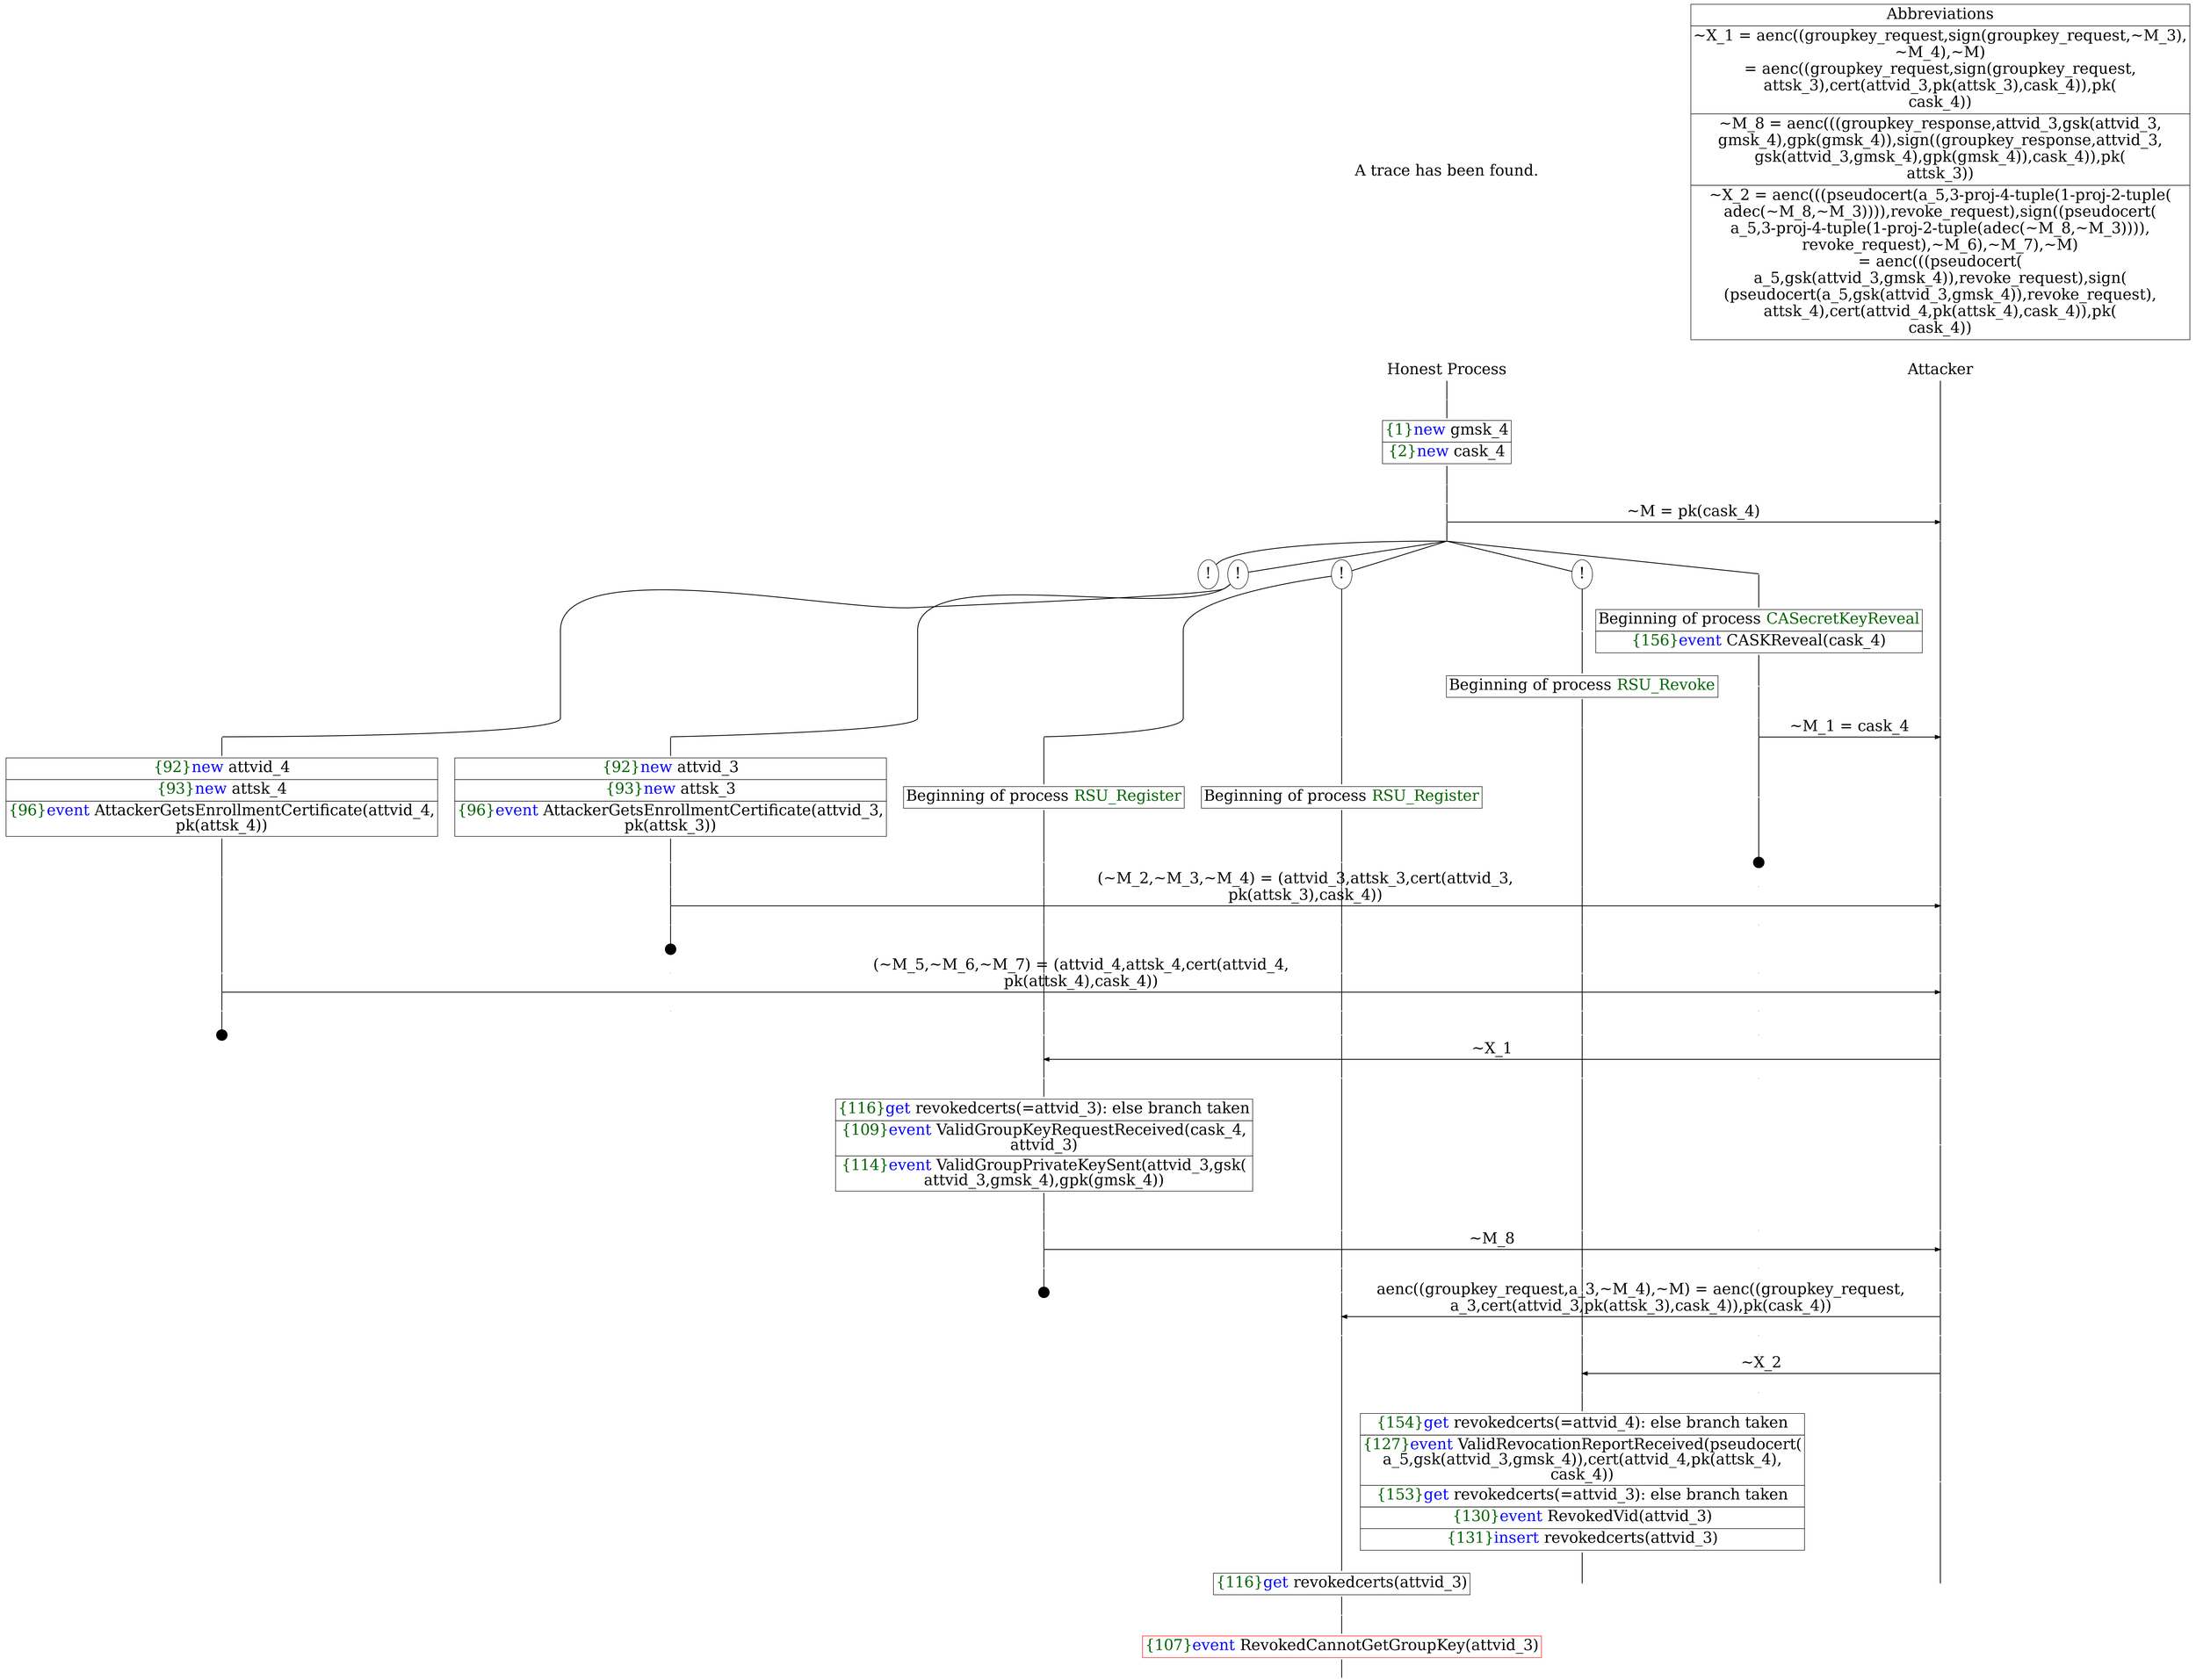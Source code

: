 digraph {
graph [ordering = out]
edge [arrowhead = none, penwidth = 1.6, fontsize = 30]
node [shape = point, width = 0, height = 0, fontsize = 30]
Trace [label = <A trace has been found.<br/>
>, shape = plaintext]
P0__0 [label = "Honest Process", shape = plaintext]
P__0 [label = "Attacker", shape = plaintext]
Trace -> P0__0 [label = "", style = invisible, weight = 100]{rank = same; P0__0 P__0}
P0__0 -> P0__1 [label = <>, weight = 100]
P0__1 -> P0__2 [label = <>, weight = 100]
P0__2 [shape = plaintext, label = <<TABLE BORDER="0" CELLBORDER="1" CELLSPACING="0" CELLPADDING="4"> <TR><TD><FONT COLOR="darkgreen">{1}</FONT><FONT COLOR="blue">new </FONT>gmsk_4</TD></TR><TR><TD><FONT COLOR="darkgreen">{2}</FONT><FONT COLOR="blue">new </FONT>cask_4</TD></TR></TABLE>>]
P0__2 -> P0__3 [label = <>, weight = 100]
P0__3 -> P0__4 [label = <>, weight = 100]
P__0 -> P__1 [label = <>, weight = 100]
{rank = same; P__1 P0__4}
P0__4 -> P0__5 [label = <>, weight = 100]
P__1 -> P__2 [label = <>, weight = 100]
{rank = same; P__2 P0__5}
P0__5 -> P__2 [label = <~M = pk(cask_4)>, arrowhead = normal]
P0__5 -> P0__6 [label = <>, weight = 100]
P__2 -> P__3 [label = <>, weight = 100]
{rank = same; P__3 P0__6}
/*RPar */
P0__6 -> P0_4__6 [label = <>]
P0__6 -> P0_3__6 [label = <>]
P0__6 -> P0_2__6 [label = <>]
P0__6 -> P0_1__6 [label = <>]
P0__6 -> P0_0__6 [label = <>]
P0__6 [label = "", fixedsize = false, width = 0, height = 0, shape = none]
{rank = same; P0_0__6 P0_1__6 P0_2__6 P0_3__6 P0_4__6}
P0_0__6 -> P0_0__7 [label = <>, weight = 100]
P0_0__7 [shape = plaintext, label = <<TABLE BORDER="0" CELLBORDER="1" CELLSPACING="0" CELLPADDING="4"> <TR><TD>Beginning of process <FONT COLOR="darkgreen">CASecretKeyReveal</FONT></TD></TR><TR><TD><FONT COLOR="darkgreen">{156}</FONT><FONT COLOR="blue">event</FONT> CASKReveal(cask_4)</TD></TR></TABLE>>]
P0_0__7 -> P0_0__8 [label = <>, weight = 100]
P0_0__8 -> P0_0__9 [label = <>, weight = 100]
P__3 -> P__4 [label = <>, weight = 100]
{rank = same; P__4 P0_0__9}
P0_0__9 -> P0_0__10 [label = <>, weight = 100]
P__4 -> P__5 [label = <>, weight = 100]
{rank = same; P__5 P0_0__10}
P0_0__10 -> P__5 [label = <~M_1 = cask_4>, arrowhead = normal]
P0_0__10 -> P0_0__11 [label = <>, weight = 100]
P__5 -> P__6 [label = <>, weight = 100]
{rank = same; P__6 P0_0__11}
P0_0__12 [label = "", width = 0.3, height = 0.3]
P0_0__11 -> P0_0__12 [label = <>, weight = 100]
P0_1__6 [label = "!", shape = ellipse]
P0_1_0__6 [label = "", fixedsize = false, width = 0, height = 0, shape = none]
P0_1__6 -> P0_1_0__6 [label = <>, weight = 100]
P0_1_0__6 -> P0_1_0__7 [label = <>, weight = 100]
P0_1_0__7 [shape = plaintext, label = <<TABLE BORDER="0" CELLBORDER="1" CELLSPACING="0" CELLPADDING="4"> <TR><TD>Beginning of process <FONT COLOR="darkgreen">RSU_Revoke</FONT></TD></TR></TABLE>>]
P0_1_0__7 -> P0_1_0__8 [label = <>, weight = 100]
P0_2__6 [label = "!", shape = ellipse]
{rank = same; P0_2_1__6 P0_2_0__6}
P0_2_1__6 [label = "", fixedsize = false, width = 0, height = 0, shape = none]
P0_2__6 -> P0_2_1__6 [label = <>]
P0_2_0__6 [label = "", fixedsize = false, width = 0, height = 0, shape = none]
P0_2__6 -> P0_2_0__6 [label = <>]
P0_2_0__6 -> P0_2_0__7 [label = <>, weight = 100]
P0_2_0__7 [shape = plaintext, label = <<TABLE BORDER="0" CELLBORDER="1" CELLSPACING="0" CELLPADDING="4"> <TR><TD>Beginning of process <FONT COLOR="darkgreen">RSU_Register</FONT></TD></TR></TABLE>>]
P0_2_0__7 -> P0_2_0__8 [label = <>, weight = 100]
P0_2_1__6 -> P0_2_1__7 [label = <>, weight = 100]
P0_2_1__7 [shape = plaintext, label = <<TABLE BORDER="0" CELLBORDER="1" CELLSPACING="0" CELLPADDING="4"> <TR><TD>Beginning of process <FONT COLOR="darkgreen">RSU_Register</FONT></TD></TR></TABLE>>]
P0_2_1__7 -> P0_2_1__8 [label = <>, weight = 100]
P0_3__6 [label = "!", shape = ellipse]
{rank = same; P0_3_1__6 P0_3_0__6}
P0_3_1__6 [label = "", fixedsize = false, width = 0, height = 0, shape = none]
P0_3__6 -> P0_3_1__6 [label = <>]
P0_3_0__6 [label = "", fixedsize = false, width = 0, height = 0, shape = none]
P0_3__6 -> P0_3_0__6 [label = <>]
P0_3_0__6 -> P0_3_0__7 [label = <>, weight = 100]
P0_3_0__7 [shape = plaintext, label = <<TABLE BORDER="0" CELLBORDER="1" CELLSPACING="0" CELLPADDING="4"> <TR><TD><FONT COLOR="darkgreen">{92}</FONT><FONT COLOR="blue">new </FONT>attvid_3</TD></TR><TR><TD><FONT COLOR="darkgreen">{93}</FONT><FONT COLOR="blue">new </FONT>attsk_3</TD></TR><TR><TD><FONT COLOR="darkgreen">{96}</FONT><FONT COLOR="blue">event</FONT> AttackerGetsEnrollmentCertificate(attvid_3,<br/>
pk(attsk_3))</TD></TR></TABLE>>]
P0_3_0__7 -> P0_3_0__8 [label = <>, weight = 100]
P0_3_0__8 -> P0_3_0__9 [label = <>, weight = 100]
P0_2_1__8 -> P0_2_1__9 [label = <>, weight = 100]
P0_2_0__8 -> P0_2_0__9 [label = <>, weight = 100]
P0_1_0__8 -> P0_1_0__9 [label = <>, weight = 100]
P0_0__13 [label = "", style = invisible]
P0_0__12 -> P0_0__13 [label = <>, weight = 100, style = invisible]
P__6 -> P__7 [label = <>, weight = 100]
{rank = same; P__7 P0_0__13 P0_1_0__9 P0_2_0__9 P0_2_1__9 P0_3_0__9}
P0_3_0__9 -> P0_3_0__10 [label = <>, weight = 100]
P__7 -> P__8 [label = <>, weight = 100]
{rank = same; P__8 P0_3_0__10}
P0_3_0__10 -> P__8 [label = <(~M_2,~M_3,~M_4) = (attvid_3,attsk_3,cert(attvid_3,<br/>
pk(attsk_3),cask_4))>, arrowhead = normal]
P0_3_0__10 -> P0_3_0__11 [label = <>, weight = 100]
P0_2_1__9 -> P0_2_1__10 [label = <>, weight = 100]
P0_2_0__9 -> P0_2_0__10 [label = <>, weight = 100]
P0_1_0__9 -> P0_1_0__10 [label = <>, weight = 100]
P0_0__14 [label = "", style = invisible]
P0_0__13 -> P0_0__14 [label = <>, weight = 100, style = invisible]
P__8 -> P__9 [label = <>, weight = 100]
{rank = same; P__9 P0_0__14 P0_1_0__10 P0_2_0__10 P0_2_1__10 P0_3_0__11}
P0_3_0__12 [label = "", width = 0.3, height = 0.3]
P0_3_0__11 -> P0_3_0__12 [label = <>, weight = 100]
P0_3_1__6 -> P0_3_1__7 [label = <>, weight = 100]
P0_3_1__7 [shape = plaintext, label = <<TABLE BORDER="0" CELLBORDER="1" CELLSPACING="0" CELLPADDING="4"> <TR><TD><FONT COLOR="darkgreen">{92}</FONT><FONT COLOR="blue">new </FONT>attvid_4</TD></TR><TR><TD><FONT COLOR="darkgreen">{93}</FONT><FONT COLOR="blue">new </FONT>attsk_4</TD></TR><TR><TD><FONT COLOR="darkgreen">{96}</FONT><FONT COLOR="blue">event</FONT> AttackerGetsEnrollmentCertificate(attvid_4,<br/>
pk(attsk_4))</TD></TR></TABLE>>]
P0_3_1__7 -> P0_3_1__8 [label = <>, weight = 100]
P0_3_1__8 -> P0_3_1__9 [label = <>, weight = 100]
P0_3_0__13 [label = "", style = invisible]
P0_3_0__12 -> P0_3_0__13 [label = <>, weight = 100, style = invisible]
P0_2_1__10 -> P0_2_1__11 [label = <>, weight = 100]
P0_2_0__10 -> P0_2_0__11 [label = <>, weight = 100]
P0_1_0__10 -> P0_1_0__11 [label = <>, weight = 100]
P0_0__15 [label = "", style = invisible]
P0_0__14 -> P0_0__15 [label = <>, weight = 100, style = invisible]
P__9 -> P__10 [label = <>, weight = 100]
{rank = same; P__10 P0_0__15 P0_1_0__11 P0_2_0__11 P0_2_1__11 P0_3_0__13 P0_3_1__9}
P0_3_1__9 -> P0_3_1__10 [label = <>, weight = 100]
P__10 -> P__11 [label = <>, weight = 100]
{rank = same; P__11 P0_3_1__10}
P0_3_1__10 -> P__11 [label = <(~M_5,~M_6,~M_7) = (attvid_4,attsk_4,cert(attvid_4,<br/>
pk(attsk_4),cask_4))>, arrowhead = normal]
P0_3_1__10 -> P0_3_1__11 [label = <>, weight = 100]
P0_3_0__14 [label = "", style = invisible]
P0_3_0__13 -> P0_3_0__14 [label = <>, weight = 100, style = invisible]
P0_2_1__11 -> P0_2_1__12 [label = <>, weight = 100]
P0_2_0__11 -> P0_2_0__12 [label = <>, weight = 100]
P0_1_0__11 -> P0_1_0__12 [label = <>, weight = 100]
P0_0__16 [label = "", style = invisible]
P0_0__15 -> P0_0__16 [label = <>, weight = 100, style = invisible]
P__11 -> P__12 [label = <>, weight = 100]
{rank = same; P__12 P0_0__16 P0_1_0__12 P0_2_0__12 P0_2_1__12 P0_3_0__14 P0_3_1__11}
P0_3_1__12 [label = "", width = 0.3, height = 0.3]
P0_3_1__11 -> P0_3_1__12 [label = <>, weight = 100]
P0_4__6 [label = "!", shape = ellipse]
P0_2_1__12 -> P0_2_1__13 [label = <>, weight = 100]
P0_2_0__12 -> P0_2_0__13 [label = <>, weight = 100]
P0_1_0__12 -> P0_1_0__13 [label = <>, weight = 100]
P0_0__17 [label = "", style = invisible]
P0_0__16 -> P0_0__17 [label = <>, weight = 100, style = invisible]
P__12 -> P__13 [label = <>, weight = 100]
{rank = same; P__13 P0_0__17 P0_1_0__13 P0_2_0__13 P0_2_1__13}
P0_2_1__13 -> P0_2_1__14 [label = <>, weight = 100]
P__13 -> P__14 [label = <>, weight = 100]
{rank = same; P__14 P0_2_1__14}
P0_2_1__14 -> P__14 [label = <~X_1>, dir = back, arrowhead = normal]
P0_2_1__14 -> P0_2_1__15 [label = <>, weight = 100]
P0_2_0__13 -> P0_2_0__14 [label = <>, weight = 100]
P0_1_0__13 -> P0_1_0__14 [label = <>, weight = 100]
P0_0__18 [label = "", style = invisible]
P0_0__17 -> P0_0__18 [label = <>, weight = 100, style = invisible]
P__14 -> P__15 [label = <>, weight = 100]
{rank = same; P__15 P0_0__18 P0_1_0__14 P0_2_0__14 P0_2_1__15}
P0_2_1__15 -> P0_2_1__16 [label = <>, weight = 100]
P0_2_1__16 [shape = plaintext, label = <<TABLE BORDER="0" CELLBORDER="1" CELLSPACING="0" CELLPADDING="4"> <TR><TD><FONT COLOR="darkgreen">{116}</FONT><FONT COLOR="blue">get</FONT> revokedcerts(=attvid_3): else branch taken<br/>
</TD></TR><TR><TD><FONT COLOR="darkgreen">{109}</FONT><FONT COLOR="blue">event</FONT> ValidGroupKeyRequestReceived(cask_4,<br/>
attvid_3)</TD></TR><TR><TD><FONT COLOR="darkgreen">{114}</FONT><FONT COLOR="blue">event</FONT> ValidGroupPrivateKeySent(attvid_3,gsk(<br/>
attvid_3,gmsk_4),gpk(gmsk_4))</TD></TR></TABLE>>]
P0_2_1__16 -> P0_2_1__17 [label = <>, weight = 100]
P__15 -> P__16 [label = <>, weight = 100]
{rank = same; P__16 P0_2_1__16}
P0_2_1__17 -> P0_2_1__18 [label = <>, weight = 100]
P0_2_0__14 -> P0_2_0__15 [label = <>, weight = 100]
P0_1_0__14 -> P0_1_0__15 [label = <>, weight = 100]
P0_0__19 [label = "", style = invisible]
P0_0__18 -> P0_0__19 [label = <>, weight = 100, style = invisible]
P__16 -> P__17 [label = <>, weight = 100]
{rank = same; P__17 P0_0__19 P0_1_0__15 P0_2_0__15 P0_2_1__18}
P0_2_1__18 -> P0_2_1__19 [label = <>, weight = 100]
P__17 -> P__18 [label = <>, weight = 100]
{rank = same; P__18 P0_2_1__19}
P0_2_1__19 -> P__18 [label = <~M_8>, arrowhead = normal]
P0_2_1__19 -> P0_2_1__20 [label = <>, weight = 100]
P0_2_0__15 -> P0_2_0__16 [label = <>, weight = 100]
P0_1_0__15 -> P0_1_0__16 [label = <>, weight = 100]
P0_0__20 [label = "", style = invisible]
P0_0__19 -> P0_0__20 [label = <>, weight = 100, style = invisible]
P__18 -> P__19 [label = <>, weight = 100]
{rank = same; P__19 P0_0__20 P0_1_0__16 P0_2_0__16 P0_2_1__20}
P0_2_1__21 [label = "", width = 0.3, height = 0.3]
P0_2_1__20 -> P0_2_1__21 [label = <>, weight = 100]
P0_2_0__16 -> P0_2_0__17 [label = <>, weight = 100]
P0_1_0__16 -> P0_1_0__17 [label = <>, weight = 100]
P0_0__21 [label = "", style = invisible]
P0_0__20 -> P0_0__21 [label = <>, weight = 100, style = invisible]
P__19 -> P__20 [label = <>, weight = 100]
{rank = same; P__20 P0_0__21 P0_1_0__17 P0_2_0__17}
P0_2_0__17 -> P0_2_0__18 [label = <>, weight = 100]
P__20 -> P__21 [label = <>, weight = 100]
{rank = same; P__21 P0_2_0__18}
P0_2_0__18 -> P__21 [label = <aenc((groupkey_request,a_3,~M_4),~M) = aenc((groupkey_request,<br/>
a_3,cert(attvid_3,pk(attsk_3),cask_4)),pk(cask_4))>, dir = back, arrowhead = normal]
P0_2_0__18 -> P0_2_0__19 [label = <>, weight = 100]
P0_1_0__17 -> P0_1_0__18 [label = <>, weight = 100]
P0_0__22 [label = "", style = invisible]
P0_0__21 -> P0_0__22 [label = <>, weight = 100, style = invisible]
P__21 -> P__22 [label = <>, weight = 100]
{rank = same; P__22 P0_0__22 P0_1_0__18 P0_2_0__19}
P0_1_0__18 -> P0_1_0__19 [label = <>, weight = 100]
P0_0__23 [label = "", style = invisible]
P0_0__22 -> P0_0__23 [label = <>, weight = 100, style = invisible]
P__22 -> P__23 [label = <>, weight = 100]
{rank = same; P__23 P0_0__23 P0_1_0__19}
P0_1_0__19 -> P0_1_0__20 [label = <>, weight = 100]
P__23 -> P__24 [label = <>, weight = 100]
{rank = same; P__24 P0_1_0__20}
P0_1_0__20 -> P__24 [label = <~X_2>, dir = back, arrowhead = normal]
P0_1_0__20 -> P0_1_0__21 [label = <>, weight = 100]
P0_0__24 [label = "", style = invisible]
P0_0__23 -> P0_0__24 [label = <>, weight = 100, style = invisible]
P__24 -> P__25 [label = <>, weight = 100]
{rank = same; P__25 P0_0__24 P0_1_0__21}
P0_1_0__21 -> P0_1_0__22 [label = <>, weight = 100]
P0_1_0__22 [shape = plaintext, label = <<TABLE BORDER="0" CELLBORDER="1" CELLSPACING="0" CELLPADDING="4"> <TR><TD><FONT COLOR="darkgreen">{154}</FONT><FONT COLOR="blue">get</FONT> revokedcerts(=attvid_4): else branch taken<br/>
</TD></TR><TR><TD><FONT COLOR="darkgreen">{127}</FONT><FONT COLOR="blue">event</FONT> ValidRevocationReportReceived(pseudocert(<br/>
a_5,gsk(attvid_3,gmsk_4)),cert(attvid_4,pk(attsk_4),<br/>
cask_4))</TD></TR><TR><TD><FONT COLOR="darkgreen">{153}</FONT><FONT COLOR="blue">get</FONT> revokedcerts(=attvid_3): else branch taken<br/>
</TD></TR><TR><TD><FONT COLOR="darkgreen">{130}</FONT><FONT COLOR="blue">event</FONT> RevokedVid(attvid_3)</TD></TR><TR><TD><FONT COLOR="darkgreen">{131}</FONT><FONT COLOR="blue">insert </FONT>revokedcerts(attvid_3)</TD></TR></TABLE>>]
P0_1_0__22 -> P0_1_0__23 [label = <>, weight = 100]
P__25 -> P__26 [label = <>, weight = 100]
{rank = same; P__26 P0_1_0__22}
P0_2_0__19 -> P0_2_0__20 [label = <>, weight = 100]
P0_2_0__20 [shape = plaintext, label = <<TABLE BORDER="0" CELLBORDER="1" CELLSPACING="0" CELLPADDING="4"> <TR><TD><FONT COLOR="darkgreen">{116}</FONT><FONT COLOR="blue">get </FONT>revokedcerts(attvid_3)</TD></TR></TABLE>>]
P0_2_0__20 -> P0_2_0__21 [label = <>, weight = 100]
P__26 -> P__27 [label = <>, weight = 100]
{rank = same; P__27 P0_2_0__20}
P0_2_0__21 -> P0_2_0__22 [label = <>, weight = 100]
P0_2_0__22 [color = red, shape = plaintext, label = <<TABLE BORDER="0" CELLBORDER="1" CELLSPACING="0" CELLPADDING="4"> <TR><TD><FONT COLOR="darkgreen">{107}</FONT><FONT COLOR="blue">event</FONT> RevokedCannotGetGroupKey(attvid_3)</TD></TR></TABLE>>]
P0_2_0__22 -> P0_2_0__23 [label = <>, weight = 100]
Abbrev [shape = plaintext, label = <<TABLE BORDER="0" CELLBORDER="1" CELLSPACING="0" CELLPADDING="4"><TR> <TD> Abbreviations </TD></TR><TR><TD>~X_1 = aenc((groupkey_request,sign(groupkey_request,~M_3),<br/>
~M_4),~M)<br/>
= aenc((groupkey_request,sign(groupkey_request,<br/>
attsk_3),cert(attvid_3,pk(attsk_3),cask_4)),pk(<br/>
cask_4))</TD></TR><TR><TD>~M_8 = aenc(((groupkey_response,attvid_3,gsk(attvid_3,<br/>
gmsk_4),gpk(gmsk_4)),sign((groupkey_response,attvid_3,<br/>
gsk(attvid_3,gmsk_4),gpk(gmsk_4)),cask_4)),pk(<br/>
attsk_3))</TD></TR><TR><TD>~X_2 = aenc(((pseudocert(a_5,3-proj-4-tuple(1-proj-2-tuple(<br/>
adec(~M_8,~M_3)))),revoke_request),sign((pseudocert(<br/>
a_5,3-proj-4-tuple(1-proj-2-tuple(adec(~M_8,~M_3)))),<br/>
revoke_request),~M_6),~M_7),~M)<br/>
= aenc(((pseudocert(<br/>
a_5,gsk(attvid_3,gmsk_4)),revoke_request),sign(<br/>
(pseudocert(a_5,gsk(attvid_3,gmsk_4)),revoke_request),<br/>
attsk_4),cert(attvid_4,pk(attsk_4),cask_4)),pk(<br/>
cask_4))</TD></TR></TABLE>>]Abbrev -> P__0 [style = invisible, weight =100]}